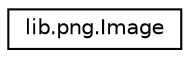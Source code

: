 digraph "Graphical Class Hierarchy"
{
  edge [fontname="Helvetica",fontsize="10",labelfontname="Helvetica",labelfontsize="10"];
  node [fontname="Helvetica",fontsize="10",shape=record];
  rankdir="LR";
  Node0 [label="lib.png.Image",height=0.2,width=0.4,color="black", fillcolor="white", style="filled",URL="$classlib_1_1png_1_1_image.html"];
}
